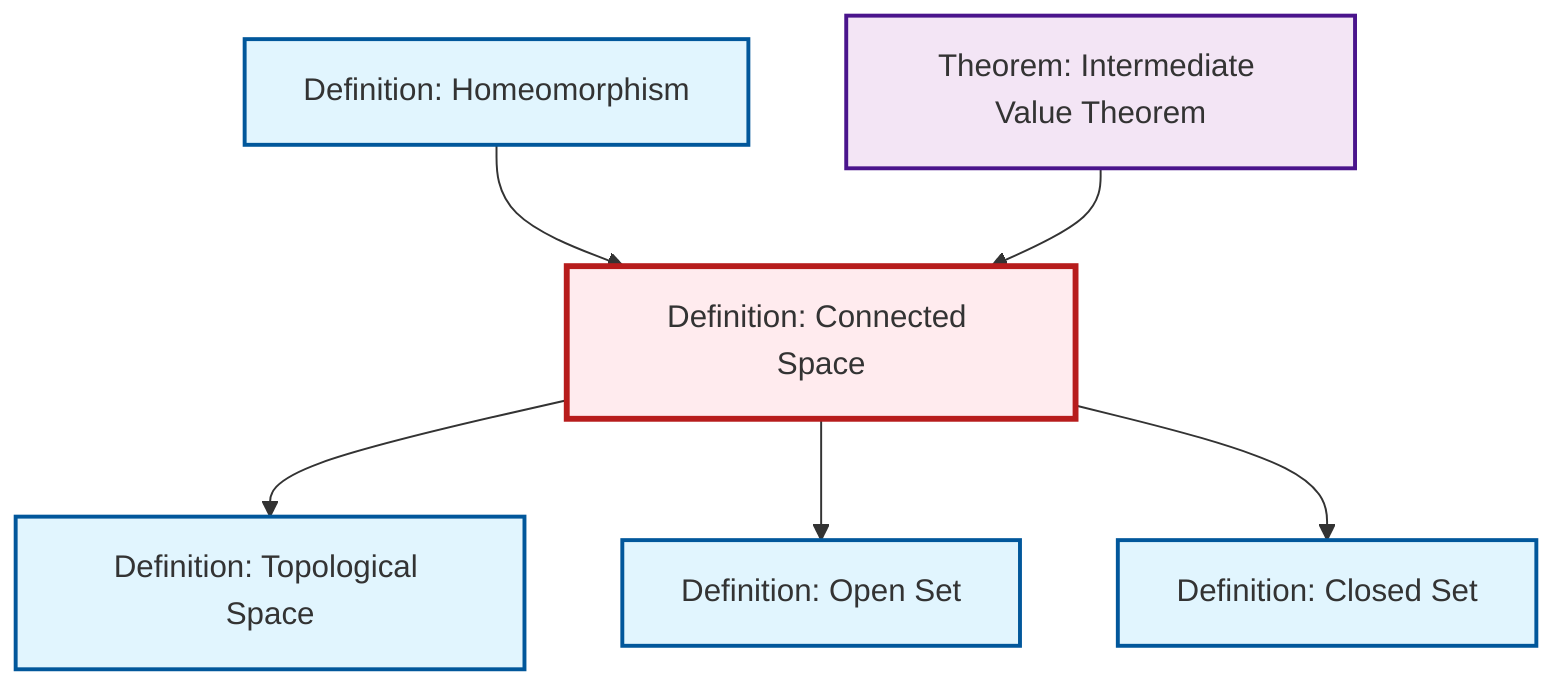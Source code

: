 graph TD
    classDef definition fill:#e1f5fe,stroke:#01579b,stroke-width:2px
    classDef theorem fill:#f3e5f5,stroke:#4a148c,stroke-width:2px
    classDef axiom fill:#fff3e0,stroke:#e65100,stroke-width:2px
    classDef example fill:#e8f5e9,stroke:#1b5e20,stroke-width:2px
    classDef current fill:#ffebee,stroke:#b71c1c,stroke-width:3px
    thm-intermediate-value["Theorem: Intermediate Value Theorem"]:::theorem
    def-homeomorphism["Definition: Homeomorphism"]:::definition
    def-closed-set["Definition: Closed Set"]:::definition
    def-topological-space["Definition: Topological Space"]:::definition
    def-open-set["Definition: Open Set"]:::definition
    def-connected["Definition: Connected Space"]:::definition
    def-connected --> def-topological-space
    def-connected --> def-open-set
    def-homeomorphism --> def-connected
    thm-intermediate-value --> def-connected
    def-connected --> def-closed-set
    class def-connected current